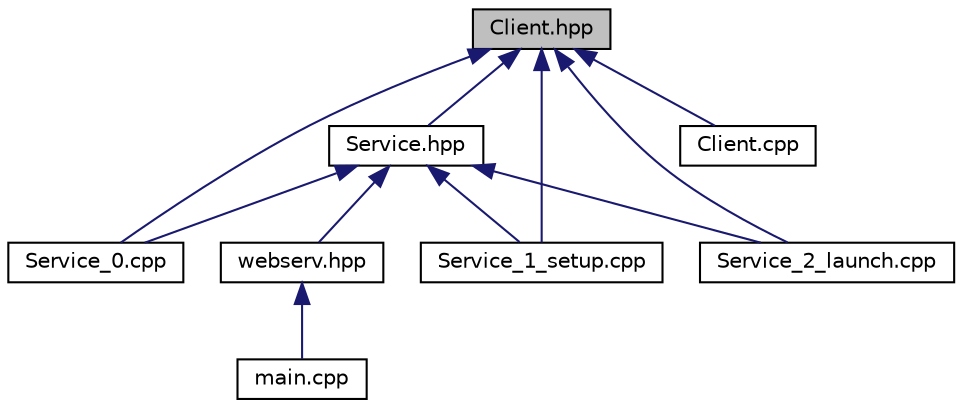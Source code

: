digraph "Client.hpp"
{
 // LATEX_PDF_SIZE
  edge [fontname="Helvetica",fontsize="10",labelfontname="Helvetica",labelfontsize="10"];
  node [fontname="Helvetica",fontsize="10",shape=record];
  Node1 [label="Client.hpp",height=0.2,width=0.4,color="black", fillcolor="grey75", style="filled", fontcolor="black",tooltip="Header file for the Client class."];
  Node1 -> Node2 [dir="back",color="midnightblue",fontsize="10",style="solid",fontname="Helvetica"];
  Node2 [label="Service.hpp",height=0.2,width=0.4,color="black", fillcolor="white", style="filled",URL="$Service_8hpp.html",tooltip="Header file for the Service class and serviceInfo structure."];
  Node2 -> Node3 [dir="back",color="midnightblue",fontsize="10",style="solid",fontname="Helvetica"];
  Node3 [label="webserv.hpp",height=0.2,width=0.4,color="black", fillcolor="white", style="filled",URL="$webserv_8hpp.html",tooltip="Main header file for the web server application."];
  Node3 -> Node4 [dir="back",color="midnightblue",fontsize="10",style="solid",fontname="Helvetica"];
  Node4 [label="main.cpp",height=0.2,width=0.4,color="black", fillcolor="white", style="filled",URL="$src_2main_8cpp.html",tooltip="The main create an instance of a Service (the webserv), then set it up and launch it."];
  Node2 -> Node5 [dir="back",color="midnightblue",fontsize="10",style="solid",fontname="Helvetica"];
  Node5 [label="Service_0.cpp",height=0.2,width=0.4,color="black", fillcolor="white", style="filled",URL="$Service__0_8cpp.html",tooltip="Implementation of the Service class responsible for server management and client connection handling."];
  Node2 -> Node6 [dir="back",color="midnightblue",fontsize="10",style="solid",fontname="Helvetica"];
  Node6 [label="Service_1_setup.cpp",height=0.2,width=0.4,color="black", fillcolor="white", style="filled",URL="$Service__1__setup_8cpp.html",tooltip="Implementation of the Service class responsible for server management and client connection handling."];
  Node2 -> Node7 [dir="back",color="midnightblue",fontsize="10",style="solid",fontname="Helvetica"];
  Node7 [label="Service_2_launch.cpp",height=0.2,width=0.4,color="black", fillcolor="white", style="filled",URL="$Service__2__launch_8cpp.html",tooltip="Implementation of the Service class responsible for server management and client connection handling."];
  Node1 -> Node8 [dir="back",color="midnightblue",fontsize="10",style="solid",fontname="Helvetica"];
  Node8 [label="Client.cpp",height=0.2,width=0.4,color="black", fillcolor="white", style="filled",URL="$Client_8cpp.html",tooltip="Implementation of the Client class for handling client requests in the web server."];
  Node1 -> Node5 [dir="back",color="midnightblue",fontsize="10",style="solid",fontname="Helvetica"];
  Node1 -> Node6 [dir="back",color="midnightblue",fontsize="10",style="solid",fontname="Helvetica"];
  Node1 -> Node7 [dir="back",color="midnightblue",fontsize="10",style="solid",fontname="Helvetica"];
}
